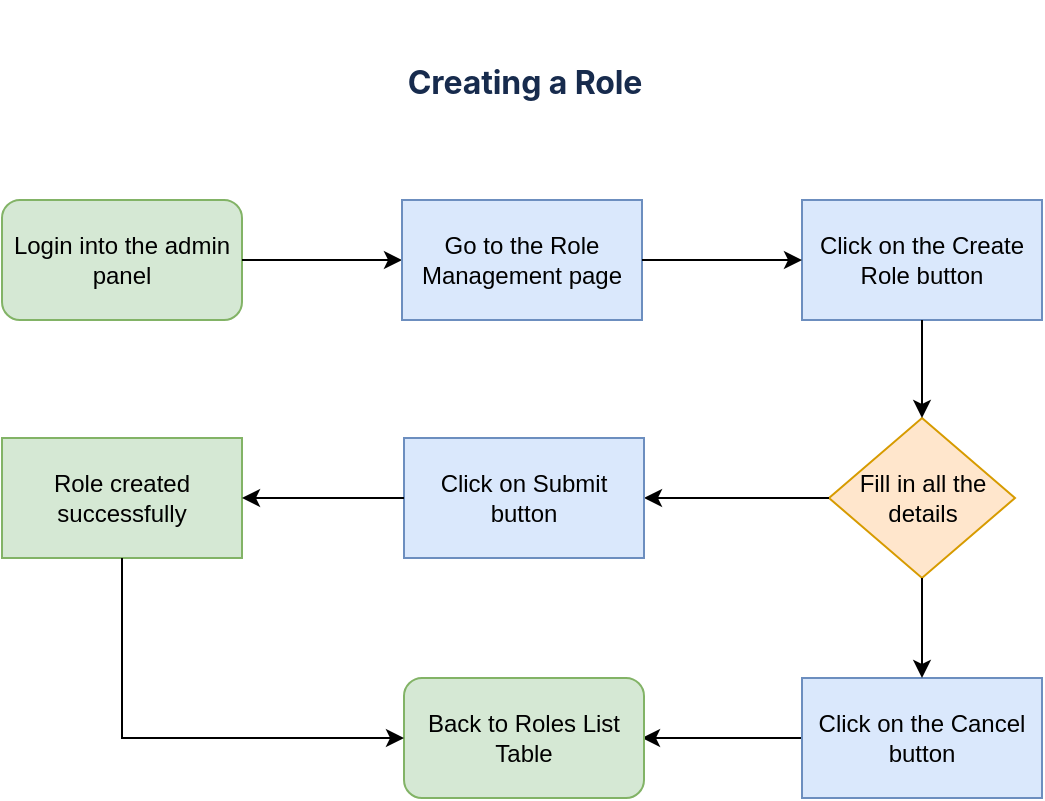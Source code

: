 <mxfile version="20.8.3" type="github"><diagram id="rOIHmVFInO7fY2tX-GWs" name="Page-1"><mxGraphModel dx="1194" dy="1861" grid="1" gridSize="10" guides="1" tooltips="1" connect="1" arrows="1" fold="1" page="1" pageScale="1" pageWidth="827" pageHeight="1169" math="0" shadow="0"><root><mxCell id="0"/><mxCell id="1" parent="0"/><mxCell id="w_gV-JhpHCXiJDaaRXHK-1" style="edgeStyle=orthogonalEdgeStyle;rounded=0;orthogonalLoop=1;jettySize=auto;html=1;exitX=0.5;exitY=1;exitDx=0;exitDy=0;" parent="1" edge="1"><mxGeometry relative="1" as="geometry"><mxPoint x="498" y="-999" as="sourcePoint"/><mxPoint x="498" y="-999" as="targetPoint"/></mxGeometry></mxCell><mxCell id="w_gV-JhpHCXiJDaaRXHK-2" value="&lt;font style=&quot;font-size: 12px;&quot;&gt;Login into the admin panel&lt;/font&gt;" style="rounded=1;whiteSpace=wrap;html=1;fontSize=10;fillColor=#d5e8d4;strokeColor=#82b366;" parent="1" vertex="1"><mxGeometry x="193" y="-1069" width="120" height="60" as="geometry"/></mxCell><mxCell id="w_gV-JhpHCXiJDaaRXHK-3" value="" style="endArrow=classic;html=1;rounded=0;fontSize=10;exitX=1;exitY=0.5;exitDx=0;exitDy=0;" parent="1" source="w_gV-JhpHCXiJDaaRXHK-2" edge="1"><mxGeometry width="50" height="50" relative="1" as="geometry"><mxPoint x="503" y="-1039" as="sourcePoint"/><mxPoint x="393" y="-1039" as="targetPoint"/></mxGeometry></mxCell><mxCell id="w_gV-JhpHCXiJDaaRXHK-4" value="&lt;font style=&quot;font-size: 12px;&quot;&gt;Go to the Role Management page&lt;/font&gt;" style="rounded=0;whiteSpace=wrap;html=1;fontSize=10;fillColor=#dae8fc;strokeColor=#6c8ebf;" parent="1" vertex="1"><mxGeometry x="393" y="-1069" width="120" height="60" as="geometry"/></mxCell><mxCell id="w_gV-JhpHCXiJDaaRXHK-5" value="&lt;font style=&quot;font-size: 12px;&quot;&gt;Click on the Create Role button&lt;/font&gt;" style="rounded=0;whiteSpace=wrap;html=1;fontSize=10;fillColor=#dae8fc;strokeColor=#6c8ebf;" parent="1" vertex="1"><mxGeometry x="593" y="-1069" width="120" height="60" as="geometry"/></mxCell><mxCell id="w_gV-JhpHCXiJDaaRXHK-7" value="" style="endArrow=classic;html=1;rounded=0;fontSize=12;entryX=0;entryY=0.5;entryDx=0;entryDy=0;exitX=1;exitY=0.5;exitDx=0;exitDy=0;" parent="1" source="w_gV-JhpHCXiJDaaRXHK-4" target="w_gV-JhpHCXiJDaaRXHK-5" edge="1"><mxGeometry width="50" height="50" relative="1" as="geometry"><mxPoint x="503" y="-979" as="sourcePoint"/><mxPoint x="553" y="-1029" as="targetPoint"/></mxGeometry></mxCell><mxCell id="w_gV-JhpHCXiJDaaRXHK-27" value="&lt;h4 style=&quot;margin: 1.357em 0px 0px; padding: 0px; font-size: 16px; line-height: 1.428; color: rgb(23, 43, 77); letter-spacing: -0.003em; scroll-margin-top: 56px; font-family: -apple-system, &amp;quot;system-ui&amp;quot;, &amp;quot;Segoe UI&amp;quot;, Roboto, Oxygen, Ubuntu, &amp;quot;Fira Sans&amp;quot;, &amp;quot;Droid Sans&amp;quot;, &amp;quot;Helvetica Neue&amp;quot;, sans-serif; text-align: start; background-color: rgb(255, 255, 255);&quot; data-renderer-start-pos=&quot;4204&quot; id=&quot;Creating-a-Table-QR-Code&quot;&gt;Creating a Role&lt;/h4&gt;" style="text;html=1;align=center;verticalAlign=middle;resizable=0;points=[];autosize=1;strokeColor=none;fillColor=none;" parent="1" vertex="1"><mxGeometry x="384" y="-1169" width="140" height="60" as="geometry"/></mxCell><mxCell id="mvEvOTegaLtpZeSwrCpA-1" value="&lt;span style=&quot;font-size: 12px;&quot;&gt;Fill in all the details&lt;/span&gt;" style="rhombus;whiteSpace=wrap;html=1;fontSize=10;fillColor=#ffe6cc;strokeColor=#d79b00;rounded=0;" vertex="1" parent="1"><mxGeometry x="606.5" y="-960" width="93" height="80" as="geometry"/></mxCell><mxCell id="mvEvOTegaLtpZeSwrCpA-3" value="" style="endArrow=classic;html=1;rounded=0;exitX=0.5;exitY=1;exitDx=0;exitDy=0;entryX=0.5;entryY=0;entryDx=0;entryDy=0;" edge="1" parent="1" source="w_gV-JhpHCXiJDaaRXHK-5" target="mvEvOTegaLtpZeSwrCpA-1"><mxGeometry width="50" height="50" relative="1" as="geometry"><mxPoint x="420" y="-760" as="sourcePoint"/><mxPoint x="470" y="-810" as="targetPoint"/></mxGeometry></mxCell><mxCell id="mvEvOTegaLtpZeSwrCpA-4" value="" style="endArrow=classic;html=1;rounded=0;exitX=0;exitY=0.5;exitDx=0;exitDy=0;entryX=1;entryY=0.5;entryDx=0;entryDy=0;" edge="1" parent="1" source="mvEvOTegaLtpZeSwrCpA-1" target="mvEvOTegaLtpZeSwrCpA-5"><mxGeometry width="50" height="50" relative="1" as="geometry"><mxPoint x="420" y="-760" as="sourcePoint"/><mxPoint x="580" y="-880" as="targetPoint"/></mxGeometry></mxCell><mxCell id="mvEvOTegaLtpZeSwrCpA-5" value="Click on Submit button" style="rounded=0;whiteSpace=wrap;html=1;fillColor=#dae8fc;strokeColor=#6c8ebf;" vertex="1" parent="1"><mxGeometry x="394" y="-950" width="120" height="60" as="geometry"/></mxCell><mxCell id="mvEvOTegaLtpZeSwrCpA-6" value="Role created successfully" style="rounded=0;whiteSpace=wrap;html=1;fillColor=#d5e8d4;strokeColor=#82b366;" vertex="1" parent="1"><mxGeometry x="193" y="-950" width="120" height="60" as="geometry"/></mxCell><mxCell id="mvEvOTegaLtpZeSwrCpA-7" value="" style="endArrow=classic;html=1;rounded=0;exitX=0;exitY=0.5;exitDx=0;exitDy=0;entryX=1;entryY=0.5;entryDx=0;entryDy=0;" edge="1" parent="1" source="mvEvOTegaLtpZeSwrCpA-5" target="mvEvOTegaLtpZeSwrCpA-6"><mxGeometry width="50" height="50" relative="1" as="geometry"><mxPoint x="420" y="-720" as="sourcePoint"/><mxPoint x="470" y="-770" as="targetPoint"/></mxGeometry></mxCell><mxCell id="mvEvOTegaLtpZeSwrCpA-12" value="" style="edgeStyle=orthogonalEdgeStyle;rounded=0;orthogonalLoop=1;jettySize=auto;html=1;" edge="1" parent="1" source="mvEvOTegaLtpZeSwrCpA-8"><mxGeometry relative="1" as="geometry"><mxPoint x="513" y="-800" as="targetPoint"/></mxGeometry></mxCell><mxCell id="mvEvOTegaLtpZeSwrCpA-8" value="Click on the Cancel button" style="rounded=0;whiteSpace=wrap;html=1;fillColor=#dae8fc;strokeColor=#6c8ebf;" vertex="1" parent="1"><mxGeometry x="593" y="-830" width="120" height="60" as="geometry"/></mxCell><mxCell id="mvEvOTegaLtpZeSwrCpA-9" value="" style="endArrow=classic;html=1;rounded=0;exitX=0.5;exitY=1;exitDx=0;exitDy=0;entryX=0.5;entryY=0;entryDx=0;entryDy=0;" edge="1" parent="1" source="mvEvOTegaLtpZeSwrCpA-1" target="mvEvOTegaLtpZeSwrCpA-8"><mxGeometry width="50" height="50" relative="1" as="geometry"><mxPoint x="420" y="-720" as="sourcePoint"/><mxPoint x="470" y="-770" as="targetPoint"/></mxGeometry></mxCell><mxCell id="mvEvOTegaLtpZeSwrCpA-13" value="Back to Roles List Table" style="rounded=1;whiteSpace=wrap;html=1;fillColor=#d5e8d4;strokeColor=#82b366;" vertex="1" parent="1"><mxGeometry x="394" y="-830" width="120" height="60" as="geometry"/></mxCell><mxCell id="mvEvOTegaLtpZeSwrCpA-14" value="" style="endArrow=classic;html=1;rounded=0;exitX=0.5;exitY=1;exitDx=0;exitDy=0;entryX=0;entryY=0.5;entryDx=0;entryDy=0;" edge="1" parent="1" source="mvEvOTegaLtpZeSwrCpA-6" target="mvEvOTegaLtpZeSwrCpA-13"><mxGeometry width="50" height="50" relative="1" as="geometry"><mxPoint x="420" y="-730" as="sourcePoint"/><mxPoint x="470" y="-780" as="targetPoint"/><Array as="points"><mxPoint x="253" y="-800"/></Array></mxGeometry></mxCell></root></mxGraphModel></diagram></mxfile>